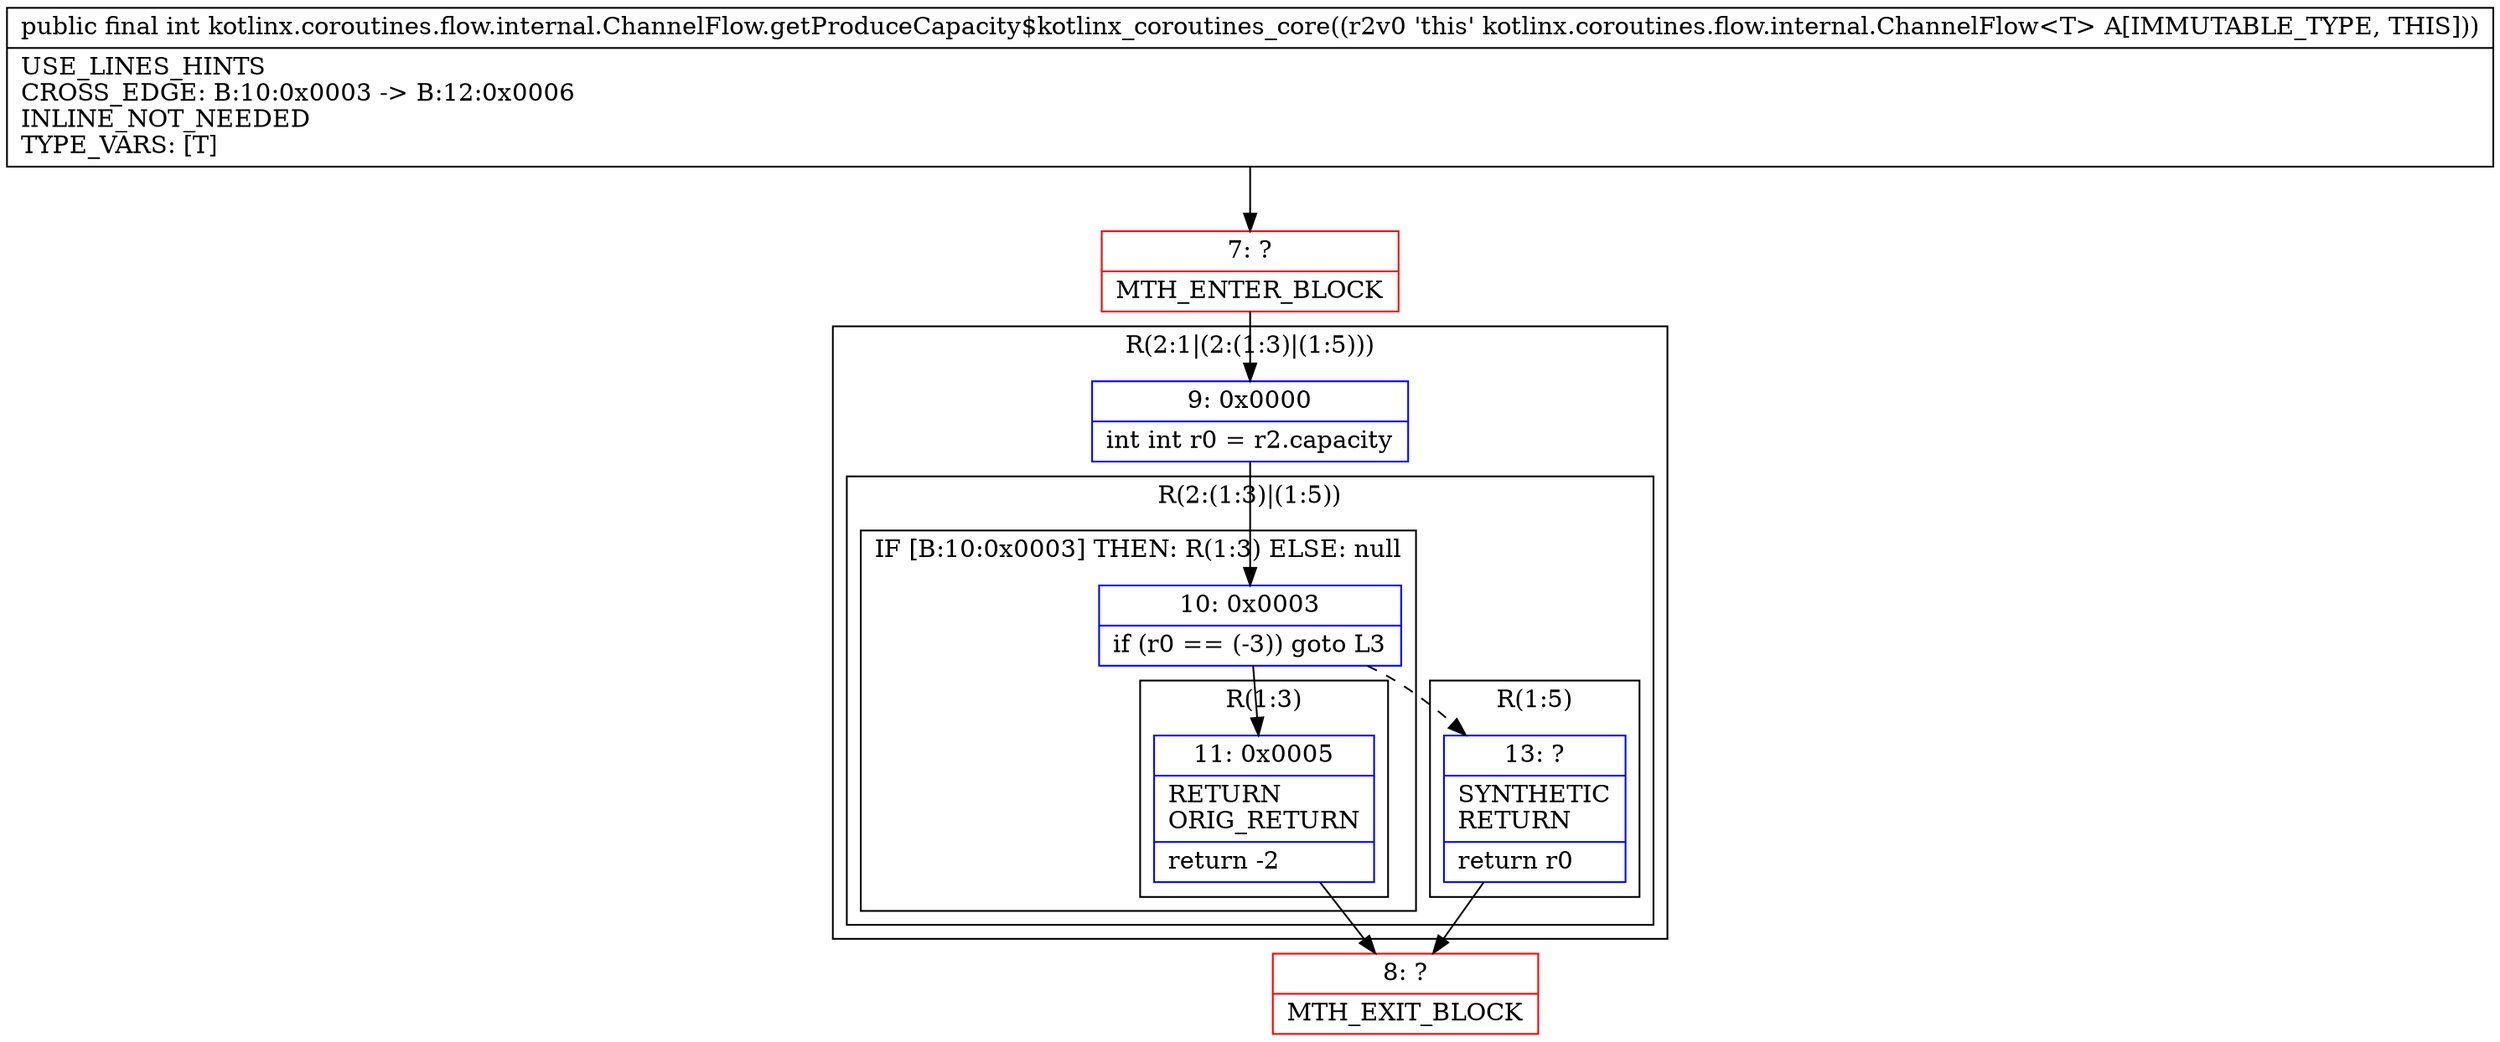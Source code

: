 digraph "CFG forkotlinx.coroutines.flow.internal.ChannelFlow.getProduceCapacity$kotlinx_coroutines_core()I" {
subgraph cluster_Region_1360954650 {
label = "R(2:1|(2:(1:3)|(1:5)))";
node [shape=record,color=blue];
Node_9 [shape=record,label="{9\:\ 0x0000|int int r0 = r2.capacity\l}"];
subgraph cluster_Region_1722663566 {
label = "R(2:(1:3)|(1:5))";
node [shape=record,color=blue];
subgraph cluster_IfRegion_1347911913 {
label = "IF [B:10:0x0003] THEN: R(1:3) ELSE: null";
node [shape=record,color=blue];
Node_10 [shape=record,label="{10\:\ 0x0003|if (r0 == (\-3)) goto L3\l}"];
subgraph cluster_Region_205390496 {
label = "R(1:3)";
node [shape=record,color=blue];
Node_11 [shape=record,label="{11\:\ 0x0005|RETURN\lORIG_RETURN\l|return \-2\l}"];
}
}
subgraph cluster_Region_1834952577 {
label = "R(1:5)";
node [shape=record,color=blue];
Node_13 [shape=record,label="{13\:\ ?|SYNTHETIC\lRETURN\l|return r0\l}"];
}
}
}
Node_7 [shape=record,color=red,label="{7\:\ ?|MTH_ENTER_BLOCK\l}"];
Node_8 [shape=record,color=red,label="{8\:\ ?|MTH_EXIT_BLOCK\l}"];
MethodNode[shape=record,label="{public final int kotlinx.coroutines.flow.internal.ChannelFlow.getProduceCapacity$kotlinx_coroutines_core((r2v0 'this' kotlinx.coroutines.flow.internal.ChannelFlow\<T\> A[IMMUTABLE_TYPE, THIS]))  | USE_LINES_HINTS\lCROSS_EDGE: B:10:0x0003 \-\> B:12:0x0006\lINLINE_NOT_NEEDED\lTYPE_VARS: [T]\l}"];
MethodNode -> Node_7;Node_9 -> Node_10;
Node_10 -> Node_11;
Node_10 -> Node_13[style=dashed];
Node_11 -> Node_8;
Node_13 -> Node_8;
Node_7 -> Node_9;
}

